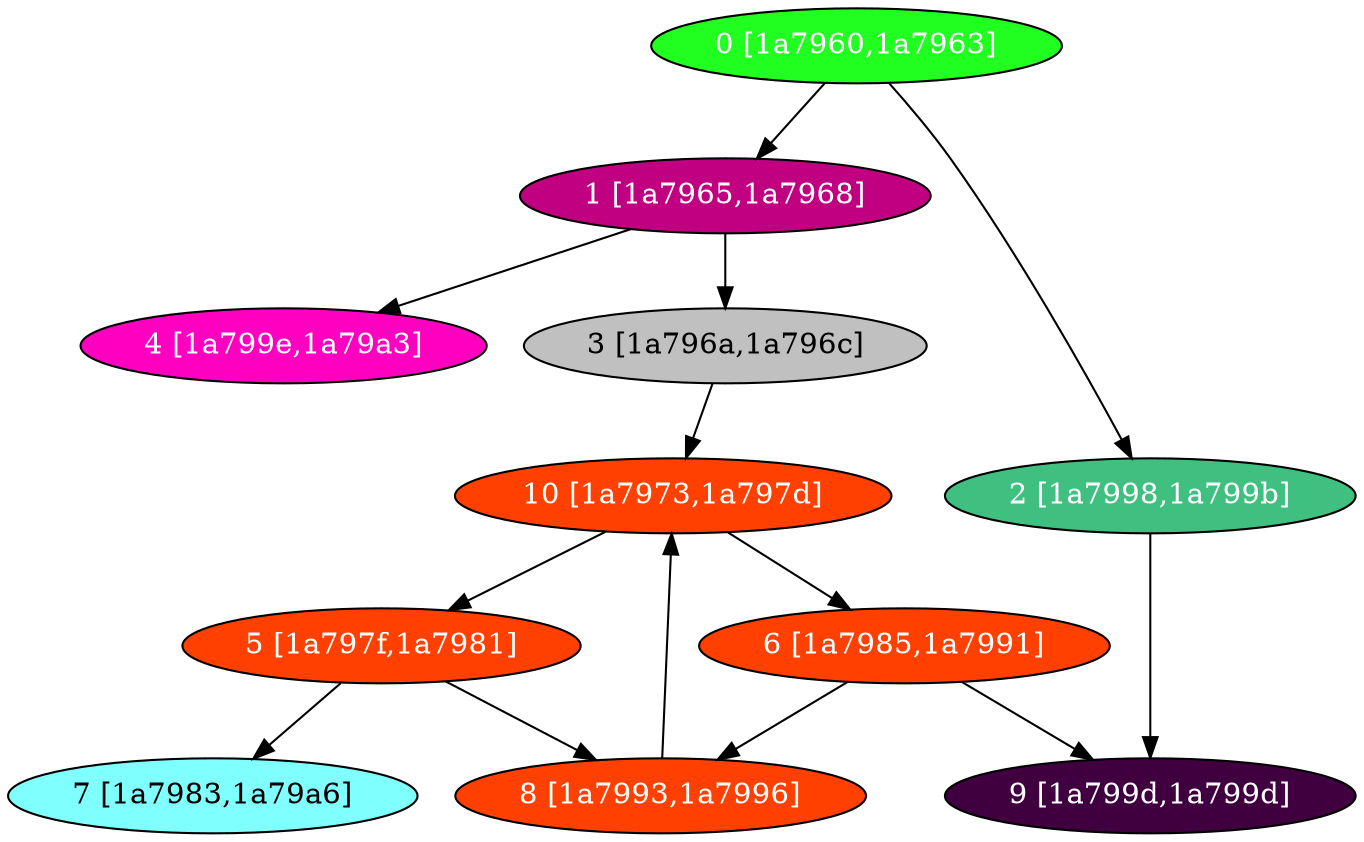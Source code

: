 diGraph libnss3{
	libnss3_0  [style=filled fillcolor="#20FF20" fontcolor="#ffffff" shape=oval label="0 [1a7960,1a7963]"]
	libnss3_1  [style=filled fillcolor="#C00080" fontcolor="#ffffff" shape=oval label="1 [1a7965,1a7968]"]
	libnss3_2  [style=filled fillcolor="#40C080" fontcolor="#ffffff" shape=oval label="2 [1a7998,1a799b]"]
	libnss3_3  [style=filled fillcolor="#C0C0C0" fontcolor="#000000" shape=oval label="3 [1a796a,1a796c]"]
	libnss3_4  [style=filled fillcolor="#FF00C0" fontcolor="#ffffff" shape=oval label="4 [1a799e,1a79a3]"]
	libnss3_5  [style=filled fillcolor="#FF4000" fontcolor="#ffffff" shape=oval label="5 [1a797f,1a7981]"]
	libnss3_6  [style=filled fillcolor="#FF4000" fontcolor="#ffffff" shape=oval label="6 [1a7985,1a7991]"]
	libnss3_7  [style=filled fillcolor="#80FFFF" fontcolor="#000000" shape=oval label="7 [1a7983,1a79a6]"]
	libnss3_8  [style=filled fillcolor="#FF4000" fontcolor="#ffffff" shape=oval label="8 [1a7993,1a7996]"]
	libnss3_9  [style=filled fillcolor="#400040" fontcolor="#ffffff" shape=oval label="9 [1a799d,1a799d]"]
	libnss3_a  [style=filled fillcolor="#FF4000" fontcolor="#ffffff" shape=oval label="10 [1a7973,1a797d]"]

	libnss3_0 -> libnss3_1
	libnss3_0 -> libnss3_2
	libnss3_1 -> libnss3_3
	libnss3_1 -> libnss3_4
	libnss3_2 -> libnss3_9
	libnss3_3 -> libnss3_a
	libnss3_5 -> libnss3_7
	libnss3_5 -> libnss3_8
	libnss3_6 -> libnss3_8
	libnss3_6 -> libnss3_9
	libnss3_8 -> libnss3_a
	libnss3_a -> libnss3_5
	libnss3_a -> libnss3_6
}